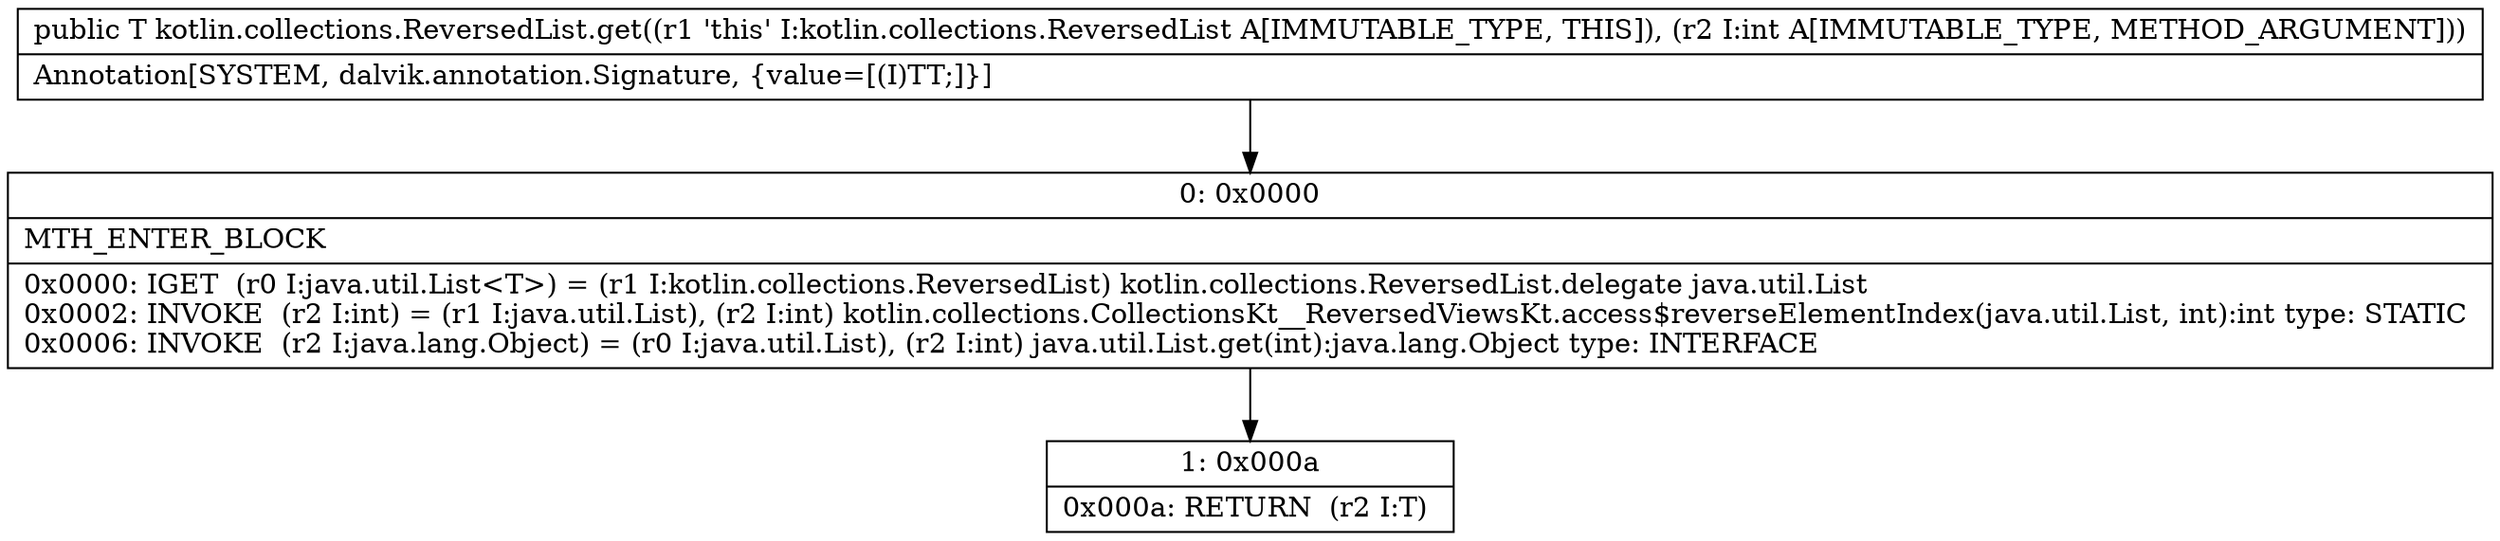 digraph "CFG forkotlin.collections.ReversedList.get(I)Ljava\/lang\/Object;" {
Node_0 [shape=record,label="{0\:\ 0x0000|MTH_ENTER_BLOCK\l|0x0000: IGET  (r0 I:java.util.List\<T\>) = (r1 I:kotlin.collections.ReversedList) kotlin.collections.ReversedList.delegate java.util.List \l0x0002: INVOKE  (r2 I:int) = (r1 I:java.util.List), (r2 I:int) kotlin.collections.CollectionsKt__ReversedViewsKt.access$reverseElementIndex(java.util.List, int):int type: STATIC \l0x0006: INVOKE  (r2 I:java.lang.Object) = (r0 I:java.util.List), (r2 I:int) java.util.List.get(int):java.lang.Object type: INTERFACE \l}"];
Node_1 [shape=record,label="{1\:\ 0x000a|0x000a: RETURN  (r2 I:T) \l}"];
MethodNode[shape=record,label="{public T kotlin.collections.ReversedList.get((r1 'this' I:kotlin.collections.ReversedList A[IMMUTABLE_TYPE, THIS]), (r2 I:int A[IMMUTABLE_TYPE, METHOD_ARGUMENT]))  | Annotation[SYSTEM, dalvik.annotation.Signature, \{value=[(I)TT;]\}]\l}"];
MethodNode -> Node_0;
Node_0 -> Node_1;
}

